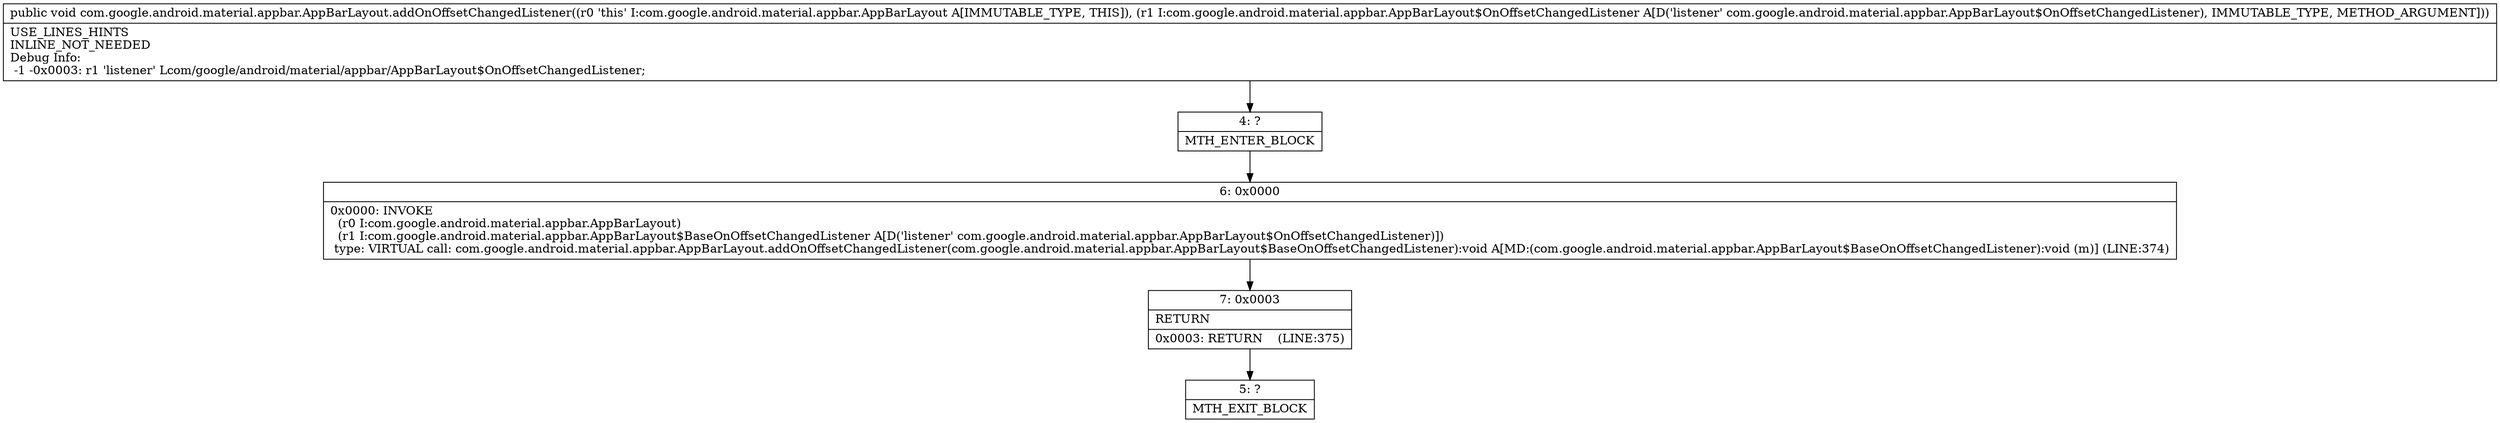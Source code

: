 digraph "CFG forcom.google.android.material.appbar.AppBarLayout.addOnOffsetChangedListener(Lcom\/google\/android\/material\/appbar\/AppBarLayout$OnOffsetChangedListener;)V" {
Node_4 [shape=record,label="{4\:\ ?|MTH_ENTER_BLOCK\l}"];
Node_6 [shape=record,label="{6\:\ 0x0000|0x0000: INVOKE  \l  (r0 I:com.google.android.material.appbar.AppBarLayout)\l  (r1 I:com.google.android.material.appbar.AppBarLayout$BaseOnOffsetChangedListener A[D('listener' com.google.android.material.appbar.AppBarLayout$OnOffsetChangedListener)])\l type: VIRTUAL call: com.google.android.material.appbar.AppBarLayout.addOnOffsetChangedListener(com.google.android.material.appbar.AppBarLayout$BaseOnOffsetChangedListener):void A[MD:(com.google.android.material.appbar.AppBarLayout$BaseOnOffsetChangedListener):void (m)] (LINE:374)\l}"];
Node_7 [shape=record,label="{7\:\ 0x0003|RETURN\l|0x0003: RETURN    (LINE:375)\l}"];
Node_5 [shape=record,label="{5\:\ ?|MTH_EXIT_BLOCK\l}"];
MethodNode[shape=record,label="{public void com.google.android.material.appbar.AppBarLayout.addOnOffsetChangedListener((r0 'this' I:com.google.android.material.appbar.AppBarLayout A[IMMUTABLE_TYPE, THIS]), (r1 I:com.google.android.material.appbar.AppBarLayout$OnOffsetChangedListener A[D('listener' com.google.android.material.appbar.AppBarLayout$OnOffsetChangedListener), IMMUTABLE_TYPE, METHOD_ARGUMENT]))  | USE_LINES_HINTS\lINLINE_NOT_NEEDED\lDebug Info:\l  \-1 \-0x0003: r1 'listener' Lcom\/google\/android\/material\/appbar\/AppBarLayout$OnOffsetChangedListener;\l}"];
MethodNode -> Node_4;Node_4 -> Node_6;
Node_6 -> Node_7;
Node_7 -> Node_5;
}

